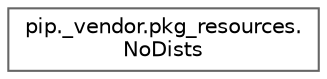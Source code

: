 digraph "Graphical Class Hierarchy"
{
 // LATEX_PDF_SIZE
  bgcolor="transparent";
  edge [fontname=Helvetica,fontsize=10,labelfontname=Helvetica,labelfontsize=10];
  node [fontname=Helvetica,fontsize=10,shape=box,height=0.2,width=0.4];
  rankdir="LR";
  Node0 [id="Node000000",label="pip._vendor.pkg_resources.\lNoDists",height=0.2,width=0.4,color="grey40", fillcolor="white", style="filled",URL="$d7/d1a/classpip_1_1__vendor_1_1pkg__resources_1_1NoDists.html",tooltip=" "];
}
